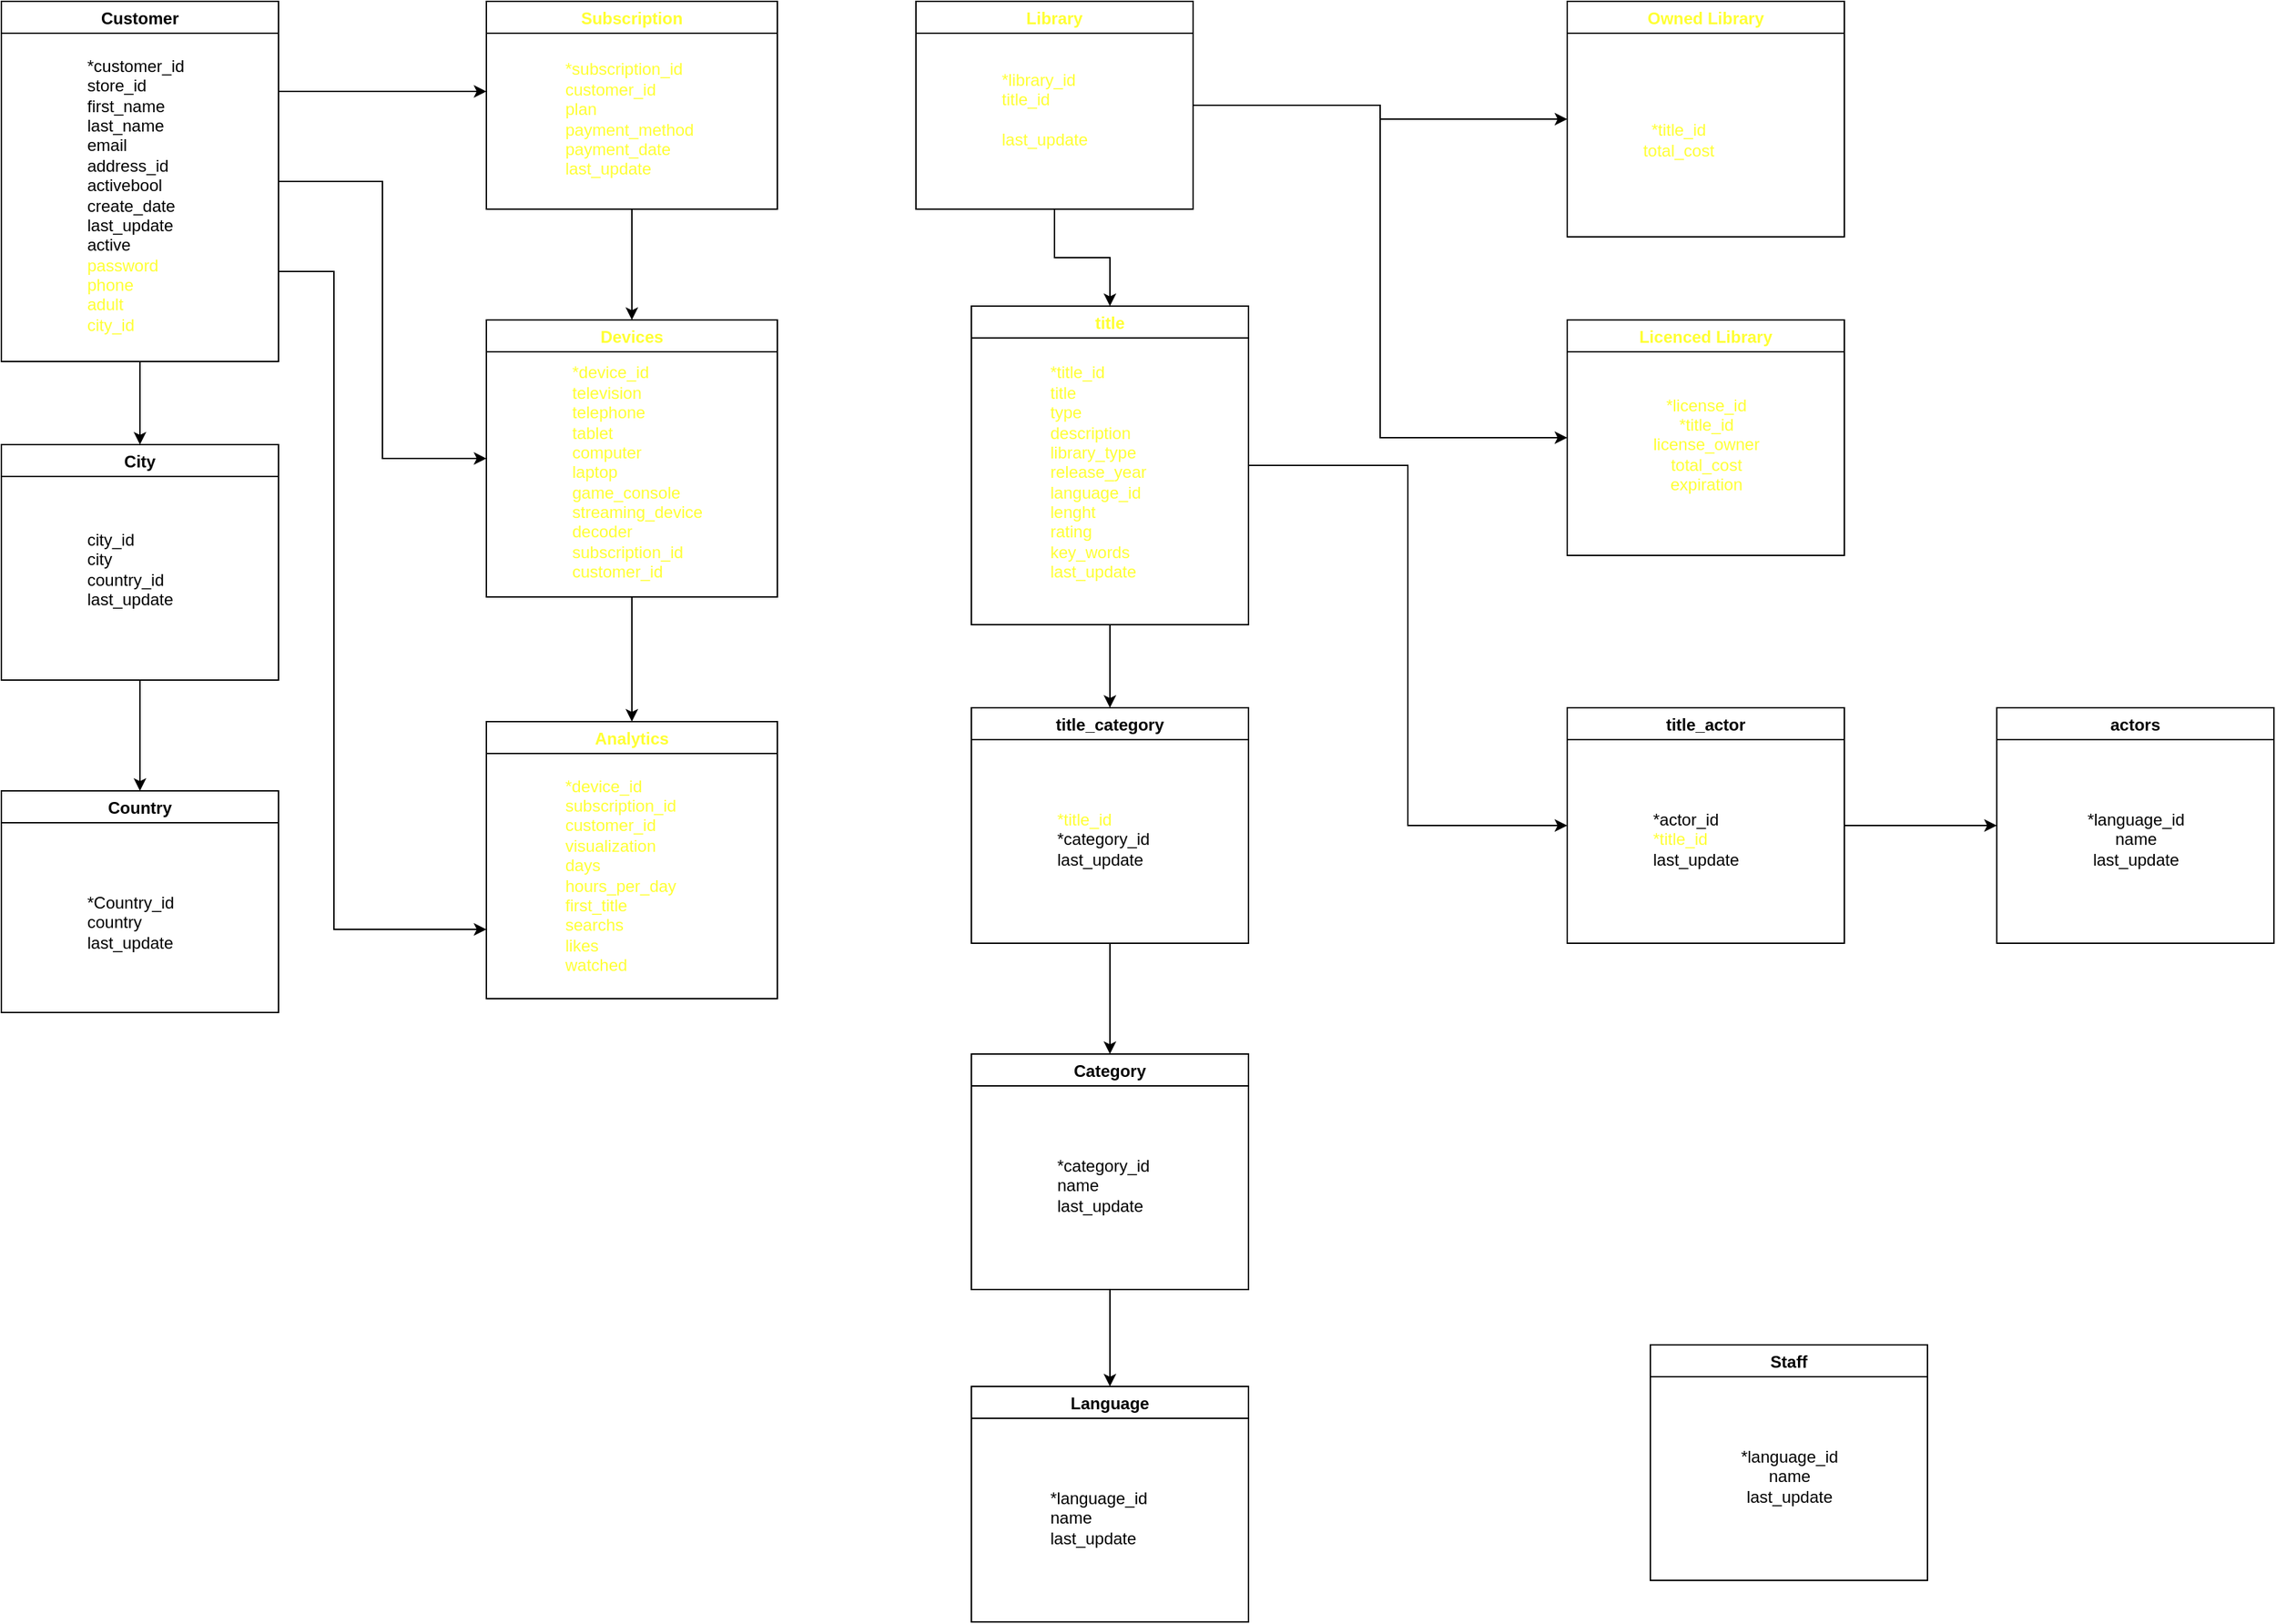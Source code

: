 <mxfile version="17.5.0" type="github">
  <diagram id="TtP-CfeIA3QvMqHtvhTb" name="Page-1">
    <mxGraphModel dx="600" dy="1520" grid="1" gridSize="10" guides="1" tooltips="1" connect="1" arrows="1" fold="1" page="1" pageScale="1" pageWidth="827" pageHeight="1169" math="0" shadow="0">
      <root>
        <mxCell id="0" />
        <mxCell id="1" parent="0" />
        <mxCell id="HzS_BnhPK9T8P5cMP2ur-21" value="Country" style="swimlane;startSize=23;" parent="1" vertex="1">
          <mxGeometry x="50" y="-550" width="200" height="160" as="geometry" />
        </mxCell>
        <mxCell id="HzS_BnhPK9T8P5cMP2ur-35" value="*Country_id&lt;br&gt;country&lt;br&gt;last_update" style="text;html=1;align=left;verticalAlign=middle;resizable=0;points=[];autosize=1;strokeColor=none;fillColor=none;" parent="HzS_BnhPK9T8P5cMP2ur-21" vertex="1">
          <mxGeometry x="60" y="70" width="80" height="50" as="geometry" />
        </mxCell>
        <mxCell id="pAm7fmLb9yArs0JBZIK8-44" style="edgeStyle=orthogonalEdgeStyle;rounded=0;orthogonalLoop=1;jettySize=auto;html=1;entryX=0.5;entryY=0;entryDx=0;entryDy=0;fontColor=#FFFF33;" parent="1" source="HzS_BnhPK9T8P5cMP2ur-30" target="pAm7fmLb9yArs0JBZIK8-6" edge="1">
          <mxGeometry relative="1" as="geometry" />
        </mxCell>
        <mxCell id="pAm7fmLb9yArs0JBZIK8-51" style="edgeStyle=orthogonalEdgeStyle;rounded=0;orthogonalLoop=1;jettySize=auto;html=1;entryX=0;entryY=0.5;entryDx=0;entryDy=0;fontColor=#FFFF33;" parent="1" source="HzS_BnhPK9T8P5cMP2ur-30" target="pAm7fmLb9yArs0JBZIK8-3" edge="1">
          <mxGeometry relative="1" as="geometry" />
        </mxCell>
        <mxCell id="pAm7fmLb9yArs0JBZIK8-52" style="edgeStyle=orthogonalEdgeStyle;rounded=0;orthogonalLoop=1;jettySize=auto;html=1;entryX=0;entryY=0.5;entryDx=0;entryDy=0;fontColor=#FFFF33;" parent="1" source="HzS_BnhPK9T8P5cMP2ur-30" target="pAm7fmLb9yArs0JBZIK8-4" edge="1">
          <mxGeometry relative="1" as="geometry" />
        </mxCell>
        <mxCell id="HzS_BnhPK9T8P5cMP2ur-30" value="Library" style="swimlane;startSize=23;fontColor=#FFFF33;" parent="1" vertex="1">
          <mxGeometry x="710" y="-1120" width="200" height="150" as="geometry" />
        </mxCell>
        <mxCell id="pAm7fmLb9yArs0JBZIK8-23" value="*library_id&lt;br&gt;title_id&lt;br&gt;&lt;font color=&quot;#ffffff&quot;&gt;store_id&lt;/font&gt;&lt;br&gt;last_update" style="text;html=1;align=left;verticalAlign=middle;resizable=0;points=[];autosize=1;strokeColor=none;fillColor=none;fontColor=#FFFF33;" parent="HzS_BnhPK9T8P5cMP2ur-30" vertex="1">
          <mxGeometry x="60" y="48" width="80" height="60" as="geometry" />
        </mxCell>
        <mxCell id="pAm7fmLb9yArs0JBZIK8-25" value="" style="edgeStyle=orthogonalEdgeStyle;rounded=0;orthogonalLoop=1;jettySize=auto;html=1;fontColor=#FFFF33;" parent="1" source="HzS_BnhPK9T8P5cMP2ur-18" edge="1">
          <mxGeometry relative="1" as="geometry">
            <mxPoint x="150" y="-800" as="targetPoint" />
          </mxGeometry>
        </mxCell>
        <mxCell id="DgAUPHsds82khlt7tc6R-1" style="edgeStyle=orthogonalEdgeStyle;rounded=0;orthogonalLoop=1;jettySize=auto;html=1;exitX=1;exitY=0.25;exitDx=0;exitDy=0;fontColor=#FFFFFF;" edge="1" parent="1" source="HzS_BnhPK9T8P5cMP2ur-18">
          <mxGeometry relative="1" as="geometry">
            <mxPoint x="400" y="-1055" as="targetPoint" />
          </mxGeometry>
        </mxCell>
        <mxCell id="DgAUPHsds82khlt7tc6R-2" style="edgeStyle=orthogonalEdgeStyle;rounded=0;orthogonalLoop=1;jettySize=auto;html=1;exitX=1;exitY=0.5;exitDx=0;exitDy=0;entryX=0;entryY=0.5;entryDx=0;entryDy=0;fontColor=#FFFFFF;" edge="1" parent="1" source="HzS_BnhPK9T8P5cMP2ur-18" target="HzS_BnhPK9T8P5cMP2ur-24">
          <mxGeometry relative="1" as="geometry">
            <Array as="points">
              <mxPoint x="325" y="-990" />
              <mxPoint x="325" y="-790" />
            </Array>
          </mxGeometry>
        </mxCell>
        <mxCell id="DgAUPHsds82khlt7tc6R-4" style="edgeStyle=orthogonalEdgeStyle;rounded=0;orthogonalLoop=1;jettySize=auto;html=1;exitX=1;exitY=0.75;exitDx=0;exitDy=0;entryX=0;entryY=0.75;entryDx=0;entryDy=0;fontColor=#FFFFFF;" edge="1" parent="1" source="HzS_BnhPK9T8P5cMP2ur-18" target="pAm7fmLb9yArs0JBZIK8-1">
          <mxGeometry relative="1" as="geometry">
            <Array as="points">
              <mxPoint x="290" y="-925" />
              <mxPoint x="290" y="-450" />
            </Array>
          </mxGeometry>
        </mxCell>
        <mxCell id="HzS_BnhPK9T8P5cMP2ur-18" value="Customer" style="swimlane;align=center;" parent="1" vertex="1">
          <mxGeometry x="50" y="-1120" width="200" height="260" as="geometry" />
        </mxCell>
        <mxCell id="HzS_BnhPK9T8P5cMP2ur-31" value="*customer_id&lt;br&gt;store_id&lt;br&gt;first_name&lt;br&gt;last_name&lt;br&gt;email&lt;br&gt;address_id&lt;br&gt;activebool&lt;br&gt;create_date&lt;br&gt;last_update&lt;br&gt;active&lt;br&gt;&lt;font color=&quot;#ffff33&quot;&gt;password&lt;br&gt;phone&lt;br&gt;adult&lt;br&gt;city_id&lt;/font&gt;" style="text;html=1;align=left;verticalAlign=middle;resizable=0;points=[];autosize=1;strokeColor=none;fillColor=none;rotation=0;" parent="HzS_BnhPK9T8P5cMP2ur-18" vertex="1">
          <mxGeometry x="60" y="40" width="90" height="200" as="geometry" />
        </mxCell>
        <mxCell id="pAm7fmLb9yArs0JBZIK8-40" style="edgeStyle=orthogonalEdgeStyle;rounded=0;orthogonalLoop=1;jettySize=auto;html=1;entryX=0.5;entryY=0;entryDx=0;entryDy=0;fontColor=#FFFF33;" parent="1" source="HzS_BnhPK9T8P5cMP2ur-24" target="pAm7fmLb9yArs0JBZIK8-1" edge="1">
          <mxGeometry relative="1" as="geometry" />
        </mxCell>
        <mxCell id="HzS_BnhPK9T8P5cMP2ur-24" value="Devices" style="swimlane;startSize=23;fontColor=#FFFF33;" parent="1" vertex="1">
          <mxGeometry x="400" y="-890" width="210" height="200" as="geometry" />
        </mxCell>
        <mxCell id="pAm7fmLb9yArs0JBZIK8-22" value="*device_id&lt;br&gt;television&lt;br&gt;telephone&lt;br&gt;tablet&lt;br&gt;computer&lt;br&gt;laptop&lt;br&gt;game_console&lt;br&gt;streaming_device&lt;br&gt;decoder&lt;br&gt;subscription_id&lt;br&gt;customer_id" style="text;html=1;align=left;verticalAlign=middle;resizable=0;points=[];autosize=1;strokeColor=none;fillColor=none;fontColor=#FFFF33;" parent="HzS_BnhPK9T8P5cMP2ur-24" vertex="1">
          <mxGeometry x="60" y="30" width="110" height="160" as="geometry" />
        </mxCell>
        <mxCell id="pAm7fmLb9yArs0JBZIK8-27" style="edgeStyle=orthogonalEdgeStyle;rounded=0;orthogonalLoop=1;jettySize=auto;html=1;entryX=0.5;entryY=0;entryDx=0;entryDy=0;fontColor=#FFFF33;" parent="1" source="HzS_BnhPK9T8P5cMP2ur-20" target="HzS_BnhPK9T8P5cMP2ur-21" edge="1">
          <mxGeometry relative="1" as="geometry" />
        </mxCell>
        <mxCell id="HzS_BnhPK9T8P5cMP2ur-20" value="City" style="swimlane;startSize=23;" parent="1" vertex="1">
          <mxGeometry x="50" y="-800" width="200" height="170" as="geometry" />
        </mxCell>
        <mxCell id="HzS_BnhPK9T8P5cMP2ur-33" value="city_id&lt;br&gt;city&lt;br&gt;country_id&lt;br&gt;last_update" style="text;html=1;align=left;verticalAlign=middle;resizable=0;points=[];autosize=1;strokeColor=none;fillColor=none;" parent="HzS_BnhPK9T8P5cMP2ur-20" vertex="1">
          <mxGeometry x="60" y="60" width="80" height="60" as="geometry" />
        </mxCell>
        <mxCell id="DgAUPHsds82khlt7tc6R-3" style="edgeStyle=orthogonalEdgeStyle;rounded=0;orthogonalLoop=1;jettySize=auto;html=1;exitX=0.5;exitY=1;exitDx=0;exitDy=0;entryX=0.5;entryY=0;entryDx=0;entryDy=0;fontColor=#FFFFFF;" edge="1" parent="1" source="HzS_BnhPK9T8P5cMP2ur-22" target="HzS_BnhPK9T8P5cMP2ur-24">
          <mxGeometry relative="1" as="geometry" />
        </mxCell>
        <mxCell id="HzS_BnhPK9T8P5cMP2ur-22" value="Subscription" style="swimlane;startSize=23;fontColor=#FFFF33;" parent="1" vertex="1">
          <mxGeometry x="400" y="-1120" width="210" height="150" as="geometry" />
        </mxCell>
        <mxCell id="pAm7fmLb9yArs0JBZIK8-20" value="*subscription_id&lt;br&gt;customer_id&lt;br&gt;plan&lt;br&gt;payment_method&lt;br&gt;payment_date&lt;br&gt;last_update" style="text;html=1;align=left;verticalAlign=middle;resizable=0;points=[];autosize=1;strokeColor=none;fillColor=none;fontColor=#FFFF33;" parent="HzS_BnhPK9T8P5cMP2ur-22" vertex="1">
          <mxGeometry x="55" y="40" width="110" height="90" as="geometry" />
        </mxCell>
        <mxCell id="pAm7fmLb9yArs0JBZIK8-1" value="Analytics" style="swimlane;startSize=23;fontColor=#FFFF33;" parent="1" vertex="1">
          <mxGeometry x="400" y="-600" width="210" height="200" as="geometry" />
        </mxCell>
        <mxCell id="pAm7fmLb9yArs0JBZIK8-2" value="*device_id&lt;br&gt;subscription_id&lt;br&gt;customer_id&lt;br&gt;visualization&lt;br&gt;days&lt;br&gt;hours_per_day&lt;br&gt;first_title&lt;br&gt;searchs&lt;br&gt;likes&lt;br&gt;watched" style="text;html=1;align=left;verticalAlign=middle;resizable=0;points=[];autosize=1;strokeColor=none;fillColor=none;fontColor=#FFFF33;" parent="pAm7fmLb9yArs0JBZIK8-1" vertex="1">
          <mxGeometry x="55" y="36" width="100" height="150" as="geometry" />
        </mxCell>
        <object label="Owned Library" id="pAm7fmLb9yArs0JBZIK8-3">
          <mxCell style="swimlane;startSize=23;fontColor=#FFFF33;" parent="1" vertex="1">
            <mxGeometry x="1180" y="-1120" width="200" height="170" as="geometry">
              <mxRectangle x="730" y="280" width="70" height="23" as="alternateBounds" />
            </mxGeometry>
          </mxCell>
        </object>
        <object label="Licenced Library" id="pAm7fmLb9yArs0JBZIK8-4">
          <mxCell style="swimlane;startSize=23;fontColor=#FFFF33;" parent="1" vertex="1">
            <mxGeometry x="1180" y="-890" width="200" height="170" as="geometry">
              <mxRectangle x="730" y="280" width="70" height="23" as="alternateBounds" />
            </mxGeometry>
          </mxCell>
        </object>
        <mxCell id="pAm7fmLb9yArs0JBZIK8-46" style="edgeStyle=orthogonalEdgeStyle;rounded=0;orthogonalLoop=1;jettySize=auto;html=1;entryX=0.5;entryY=0;entryDx=0;entryDy=0;fontColor=#FFFF33;" parent="1" source="pAm7fmLb9yArs0JBZIK8-6" target="pAm7fmLb9yArs0JBZIK8-10" edge="1">
          <mxGeometry relative="1" as="geometry" />
        </mxCell>
        <mxCell id="pAm7fmLb9yArs0JBZIK8-49" style="edgeStyle=orthogonalEdgeStyle;rounded=0;orthogonalLoop=1;jettySize=auto;html=1;fontColor=#FFFF33;entryX=0;entryY=0.5;entryDx=0;entryDy=0;" parent="1" source="pAm7fmLb9yArs0JBZIK8-6" target="pAm7fmLb9yArs0JBZIK8-16" edge="1">
          <mxGeometry relative="1" as="geometry">
            <mxPoint x="1100" y="-785.0" as="targetPoint" />
          </mxGeometry>
        </mxCell>
        <object label="title" id="pAm7fmLb9yArs0JBZIK8-6">
          <mxCell style="swimlane;startSize=23;fontColor=#FFFF33;" parent="1" vertex="1">
            <mxGeometry x="750" y="-900" width="200" height="230" as="geometry">
              <mxRectangle x="730" y="280" width="70" height="23" as="alternateBounds" />
            </mxGeometry>
          </mxCell>
        </object>
        <mxCell id="pAm7fmLb9yArs0JBZIK8-24" value="*title_id&lt;br&gt;title&lt;br&gt;type&lt;br&gt;description&lt;br&gt;library_type&lt;br&gt;release_year&lt;br&gt;language_id&lt;br&gt;lenght&lt;br&gt;rating&lt;br&gt;key_words&lt;br&gt;last_update" style="text;html=1;align=left;verticalAlign=middle;resizable=0;points=[];autosize=1;strokeColor=none;fillColor=none;fontColor=#FFFF33;" parent="pAm7fmLb9yArs0JBZIK8-6" vertex="1">
          <mxGeometry x="55" y="40" width="90" height="160" as="geometry" />
        </mxCell>
        <mxCell id="pAm7fmLb9yArs0JBZIK8-48" style="edgeStyle=orthogonalEdgeStyle;rounded=0;orthogonalLoop=1;jettySize=auto;html=1;entryX=0.5;entryY=0;entryDx=0;entryDy=0;fontColor=#FFFF33;" parent="1" source="pAm7fmLb9yArs0JBZIK8-8" target="pAm7fmLb9yArs0JBZIK8-12" edge="1">
          <mxGeometry relative="1" as="geometry" />
        </mxCell>
        <object label="Category" id="pAm7fmLb9yArs0JBZIK8-8">
          <mxCell style="swimlane;startSize=23;" parent="1" vertex="1">
            <mxGeometry x="750" y="-360" width="200" height="170" as="geometry">
              <mxRectangle x="730" y="280" width="70" height="23" as="alternateBounds" />
            </mxGeometry>
          </mxCell>
        </object>
        <mxCell id="pAm7fmLb9yArs0JBZIK8-9" value="*category_id&lt;br&gt;name&lt;br&gt;last_update" style="text;html=1;align=left;verticalAlign=middle;resizable=0;points=[];autosize=1;strokeColor=none;fillColor=none;" parent="pAm7fmLb9yArs0JBZIK8-8" vertex="1">
          <mxGeometry x="60" y="70" width="80" height="50" as="geometry" />
        </mxCell>
        <mxCell id="pAm7fmLb9yArs0JBZIK8-47" style="edgeStyle=orthogonalEdgeStyle;rounded=0;orthogonalLoop=1;jettySize=auto;html=1;entryX=0.5;entryY=0;entryDx=0;entryDy=0;fontColor=#FFFF33;" parent="1" source="pAm7fmLb9yArs0JBZIK8-10" target="pAm7fmLb9yArs0JBZIK8-8" edge="1">
          <mxGeometry relative="1" as="geometry" />
        </mxCell>
        <object label="title_category" id="pAm7fmLb9yArs0JBZIK8-10">
          <mxCell style="swimlane;startSize=23;" parent="1" vertex="1">
            <mxGeometry x="750" y="-610" width="200" height="170" as="geometry">
              <mxRectangle x="730" y="280" width="70" height="23" as="alternateBounds" />
            </mxGeometry>
          </mxCell>
        </object>
        <mxCell id="pAm7fmLb9yArs0JBZIK8-11" value="&lt;font color=&quot;#ffff33&quot;&gt;*title_id&lt;br&gt;&lt;/font&gt;*category_id&lt;br&gt;last_update" style="text;html=1;align=left;verticalAlign=middle;resizable=0;points=[];autosize=1;strokeColor=none;fillColor=none;" parent="pAm7fmLb9yArs0JBZIK8-10" vertex="1">
          <mxGeometry x="60" y="70" width="80" height="50" as="geometry" />
        </mxCell>
        <object label="Language" id="pAm7fmLb9yArs0JBZIK8-12">
          <mxCell style="swimlane;startSize=23;" parent="1" vertex="1">
            <mxGeometry x="750" y="-120" width="200" height="170" as="geometry">
              <mxRectangle x="730" y="280" width="70" height="23" as="alternateBounds" />
            </mxGeometry>
          </mxCell>
        </object>
        <mxCell id="pAm7fmLb9yArs0JBZIK8-13" value="*language_id&lt;br&gt;name&lt;br&gt;last_update" style="text;html=1;align=left;verticalAlign=middle;resizable=0;points=[];autosize=1;strokeColor=none;fillColor=none;" parent="pAm7fmLb9yArs0JBZIK8-12" vertex="1">
          <mxGeometry x="55" y="70" width="90" height="50" as="geometry" />
        </mxCell>
        <object label="Staff" id="pAm7fmLb9yArs0JBZIK8-14">
          <mxCell style="swimlane;startSize=23;" parent="1" vertex="1">
            <mxGeometry x="1240" y="-150" width="200" height="170" as="geometry">
              <mxRectangle x="730" y="280" width="70" height="23" as="alternateBounds" />
            </mxGeometry>
          </mxCell>
        </object>
        <mxCell id="pAm7fmLb9yArs0JBZIK8-15" value="*language_id&lt;br&gt;name&lt;br&gt;last_update" style="text;html=1;align=center;verticalAlign=middle;resizable=0;points=[];autosize=1;strokeColor=none;fillColor=none;" parent="pAm7fmLb9yArs0JBZIK8-14" vertex="1">
          <mxGeometry x="55" y="70" width="90" height="50" as="geometry" />
        </mxCell>
        <mxCell id="pAm7fmLb9yArs0JBZIK8-50" style="edgeStyle=orthogonalEdgeStyle;rounded=0;orthogonalLoop=1;jettySize=auto;html=1;entryX=0;entryY=0.5;entryDx=0;entryDy=0;fontColor=#FFFF33;" parent="1" source="pAm7fmLb9yArs0JBZIK8-16" target="pAm7fmLb9yArs0JBZIK8-18" edge="1">
          <mxGeometry relative="1" as="geometry" />
        </mxCell>
        <object label="title_actor" id="pAm7fmLb9yArs0JBZIK8-16">
          <mxCell style="swimlane;startSize=23;" parent="1" vertex="1">
            <mxGeometry x="1180" y="-610" width="200" height="170" as="geometry">
              <mxRectangle x="730" y="280" width="70" height="23" as="alternateBounds" />
            </mxGeometry>
          </mxCell>
        </object>
        <mxCell id="pAm7fmLb9yArs0JBZIK8-17" value="*actor_id&lt;br&gt;&lt;font color=&quot;#ffff33&quot;&gt;*title_id&lt;br&gt;&lt;/font&gt;last_update" style="text;html=1;align=left;verticalAlign=middle;resizable=0;points=[];autosize=1;strokeColor=none;fillColor=none;" parent="pAm7fmLb9yArs0JBZIK8-16" vertex="1">
          <mxGeometry x="60" y="70" width="80" height="50" as="geometry" />
        </mxCell>
        <object label="actors" id="pAm7fmLb9yArs0JBZIK8-18">
          <mxCell style="swimlane;startSize=23;" parent="1" vertex="1">
            <mxGeometry x="1490" y="-610" width="200" height="170" as="geometry">
              <mxRectangle x="730" y="280" width="70" height="23" as="alternateBounds" />
            </mxGeometry>
          </mxCell>
        </object>
        <mxCell id="pAm7fmLb9yArs0JBZIK8-19" value="*language_id&lt;br&gt;name&lt;br&gt;last_update" style="text;html=1;align=center;verticalAlign=middle;resizable=0;points=[];autosize=1;strokeColor=none;fillColor=none;" parent="pAm7fmLb9yArs0JBZIK8-18" vertex="1">
          <mxGeometry x="55" y="70" width="90" height="50" as="geometry" />
        </mxCell>
        <mxCell id="pAm7fmLb9yArs0JBZIK8-53" value="*license_id&lt;br&gt;*title_id&lt;br&gt;license_owner&lt;br&gt;total_cost&lt;br&gt;expiration" style="text;html=1;align=center;verticalAlign=middle;resizable=0;points=[];autosize=1;strokeColor=none;fillColor=none;fontColor=#FFFF33;" parent="1" vertex="1">
          <mxGeometry x="1235" y="-840" width="90" height="80" as="geometry" />
        </mxCell>
        <mxCell id="pAm7fmLb9yArs0JBZIK8-54" value="*title_id&lt;br&gt;total_cost&lt;br&gt;" style="text;html=1;align=center;verticalAlign=middle;resizable=0;points=[];autosize=1;strokeColor=none;fillColor=none;fontColor=#FFFF33;" parent="1" vertex="1">
          <mxGeometry x="1225" y="-1035" width="70" height="30" as="geometry" />
        </mxCell>
      </root>
    </mxGraphModel>
  </diagram>
</mxfile>
